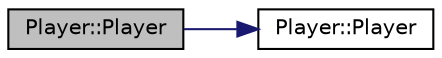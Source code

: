 digraph "Player::Player"
{
  edge [fontname="Helvetica",fontsize="10",labelfontname="Helvetica",labelfontsize="10"];
  node [fontname="Helvetica",fontsize="10",shape=record];
  rankdir="LR";
  Node1 [label="Player::Player",height=0.2,width=0.4,color="black", fillcolor="grey75", style="filled" fontcolor="black"];
  Node1 -> Node2 [color="midnightblue",fontsize="10",style="solid",fontname="Helvetica"];
  Node2 [label="Player::Player",height=0.2,width=0.4,color="black", fillcolor="white", style="filled",URL="$class_player.html#affe0cc3cb714f6deb4e62f0c0d3f1fd8"];
}
